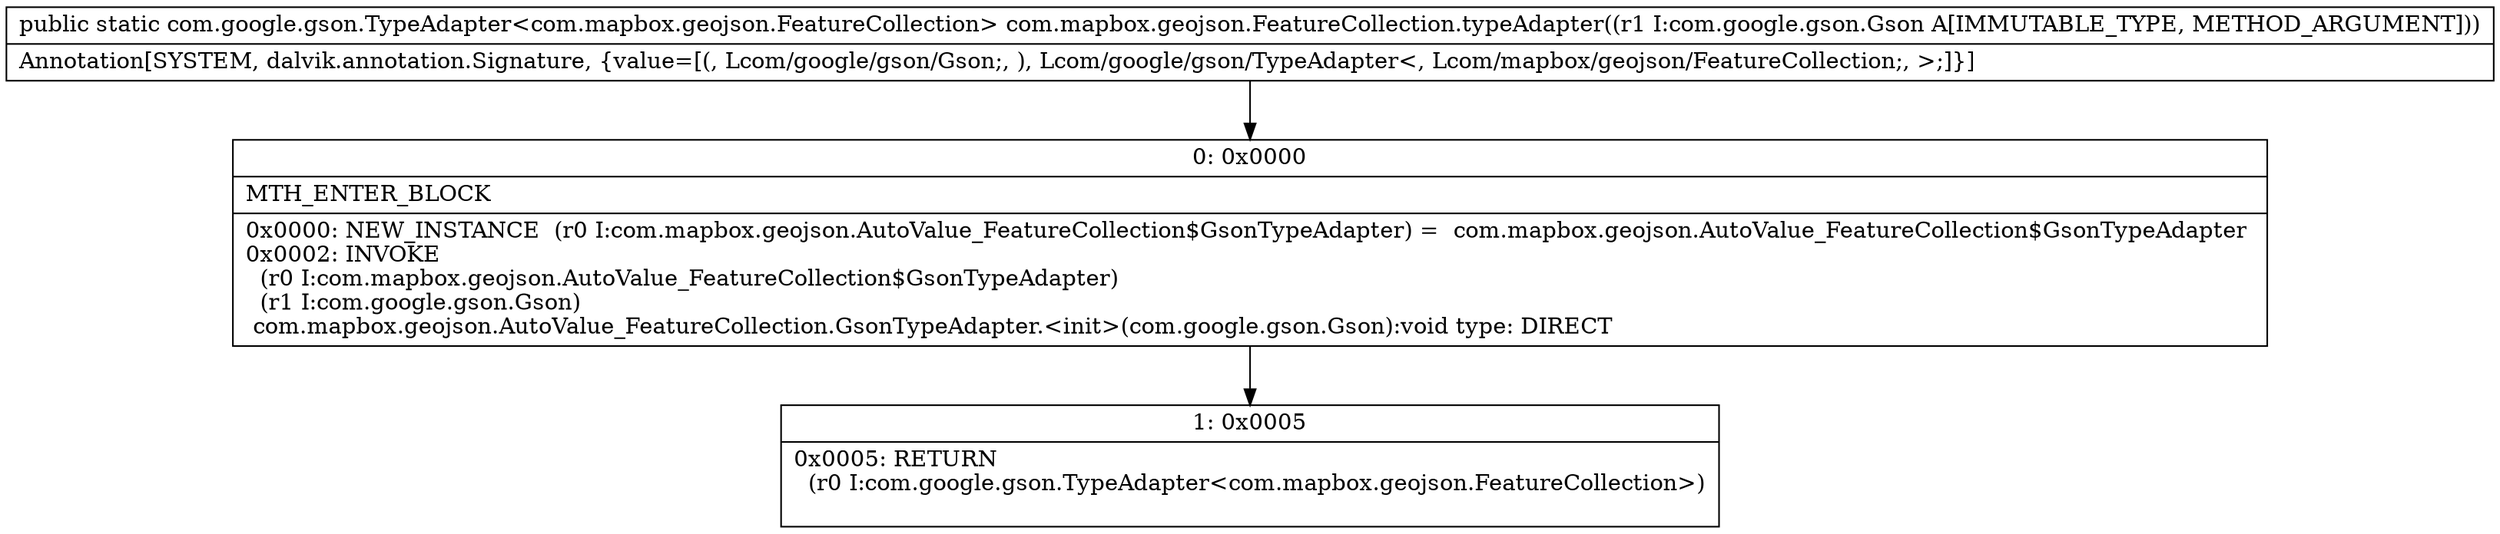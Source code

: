 digraph "CFG forcom.mapbox.geojson.FeatureCollection.typeAdapter(Lcom\/google\/gson\/Gson;)Lcom\/google\/gson\/TypeAdapter;" {
Node_0 [shape=record,label="{0\:\ 0x0000|MTH_ENTER_BLOCK\l|0x0000: NEW_INSTANCE  (r0 I:com.mapbox.geojson.AutoValue_FeatureCollection$GsonTypeAdapter) =  com.mapbox.geojson.AutoValue_FeatureCollection$GsonTypeAdapter \l0x0002: INVOKE  \l  (r0 I:com.mapbox.geojson.AutoValue_FeatureCollection$GsonTypeAdapter)\l  (r1 I:com.google.gson.Gson)\l com.mapbox.geojson.AutoValue_FeatureCollection.GsonTypeAdapter.\<init\>(com.google.gson.Gson):void type: DIRECT \l}"];
Node_1 [shape=record,label="{1\:\ 0x0005|0x0005: RETURN  \l  (r0 I:com.google.gson.TypeAdapter\<com.mapbox.geojson.FeatureCollection\>)\l \l}"];
MethodNode[shape=record,label="{public static com.google.gson.TypeAdapter\<com.mapbox.geojson.FeatureCollection\> com.mapbox.geojson.FeatureCollection.typeAdapter((r1 I:com.google.gson.Gson A[IMMUTABLE_TYPE, METHOD_ARGUMENT]))  | Annotation[SYSTEM, dalvik.annotation.Signature, \{value=[(, Lcom\/google\/gson\/Gson;, ), Lcom\/google\/gson\/TypeAdapter\<, Lcom\/mapbox\/geojson\/FeatureCollection;, \>;]\}]\l}"];
MethodNode -> Node_0;
Node_0 -> Node_1;
}

